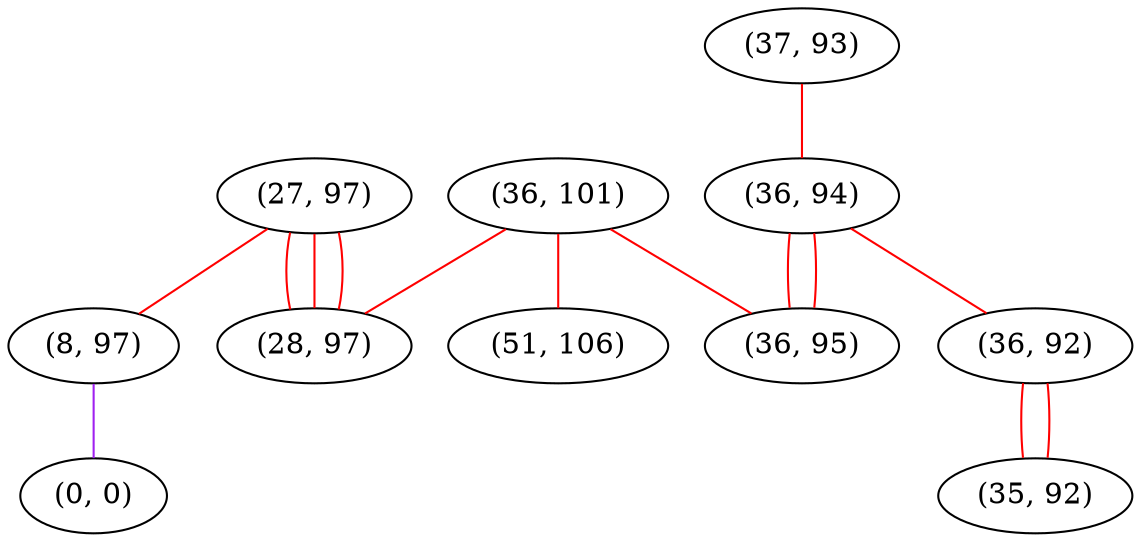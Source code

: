 graph "" {
"(27, 97)";
"(37, 93)";
"(8, 97)";
"(0, 0)";
"(36, 94)";
"(36, 101)";
"(36, 92)";
"(28, 97)";
"(35, 92)";
"(51, 106)";
"(36, 95)";
"(27, 97)" -- "(8, 97)"  [color=red, key=0, weight=1];
"(27, 97)" -- "(28, 97)"  [color=red, key=0, weight=1];
"(27, 97)" -- "(28, 97)"  [color=red, key=1, weight=1];
"(27, 97)" -- "(28, 97)"  [color=red, key=2, weight=1];
"(37, 93)" -- "(36, 94)"  [color=red, key=0, weight=1];
"(8, 97)" -- "(0, 0)"  [color=purple, key=0, weight=4];
"(36, 94)" -- "(36, 95)"  [color=red, key=0, weight=1];
"(36, 94)" -- "(36, 95)"  [color=red, key=1, weight=1];
"(36, 94)" -- "(36, 92)"  [color=red, key=0, weight=1];
"(36, 101)" -- "(51, 106)"  [color=red, key=0, weight=1];
"(36, 101)" -- "(28, 97)"  [color=red, key=0, weight=1];
"(36, 101)" -- "(36, 95)"  [color=red, key=0, weight=1];
"(36, 92)" -- "(35, 92)"  [color=red, key=0, weight=1];
"(36, 92)" -- "(35, 92)"  [color=red, key=1, weight=1];
}
